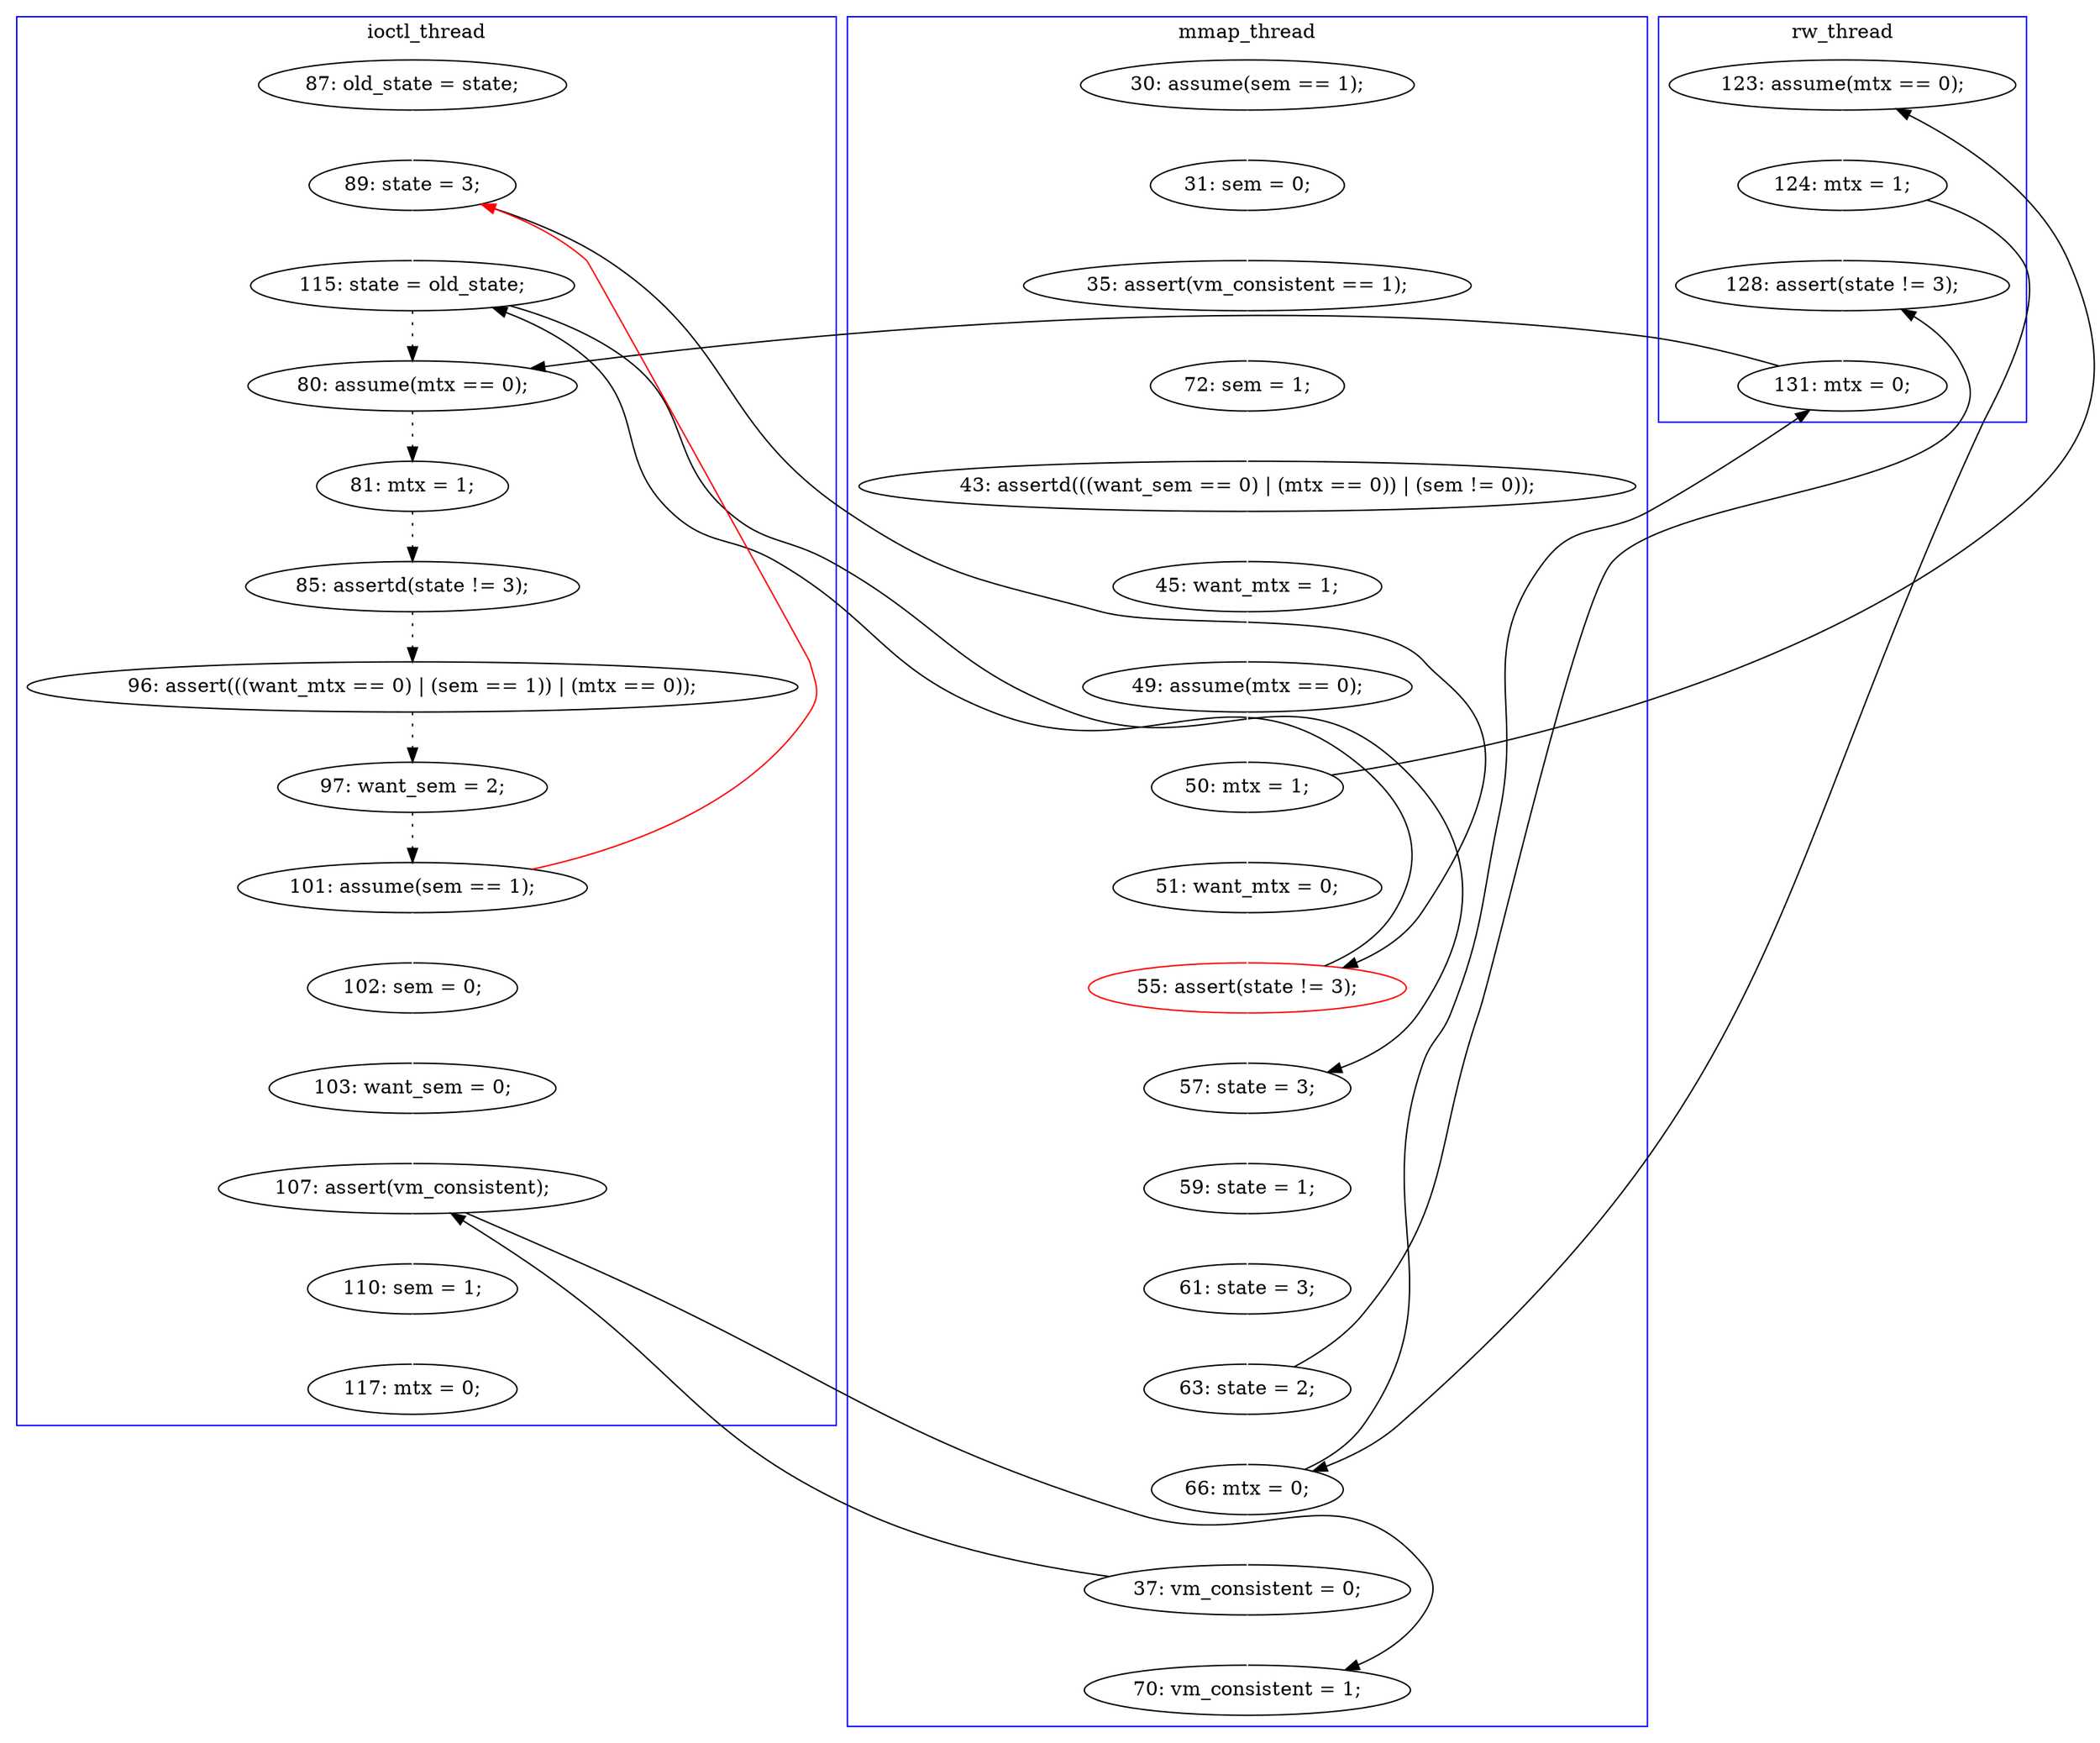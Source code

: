 digraph Counterexample {
	11 -> 12 [color = white, style = solid]
	35 -> 39 [color = black, style = solid, constraint = false]
	17 -> 18 [color = white, style = solid]
	26 -> 28 [color = white, style = solid]
	30 -> 34 [color = white, style = solid]
	45 -> 50 [color = white, style = solid]
	24 -> 26 [color = white, style = solid]
	28 -> 31 [color = white, style = solid]
	29 -> 30 [color = white, style = solid]
	23 -> 25 [color = white, style = solid]
	31 -> 32 [color = white, style = solid]
	34 -> 35 [color = white, style = solid]
	24 -> 25 [color = black, style = solid, constraint = false]
	13 -> 14 [color = white, style = solid]
	46 -> 47 [color = white, style = solid]
	12 -> 13 [color = white, style = solid]
	30 -> 33 [color = black, style = solid, constraint = false]
	33 -> 35 [color = black, style = solid, constraint = false]
	25 -> 26 [color = black, style = solid, constraint = false]
	45 -> 49 [color = black, style = solid, constraint = false]
	51 -> 55 [color = white, style = solid]
	17 -> 29 [color = black, style = solid, constraint = false]
	16 -> 17 [color = white, style = solid]
	25 -> 39 [color = black, style = dotted]
	46 -> 23 [color = red, style = solid, constraint = false]
	23 -> 24 [color = black, style = solid, constraint = false]
	22 -> 23 [color = white, style = solid]
	14 -> 15 [color = white, style = solid]
	49 -> 50 [color = black, style = solid, constraint = false]
	18 -> 24 [color = white, style = solid]
	33 -> 45 [color = white, style = solid]
	15 -> 16 [color = white, style = solid]
	32 -> 33 [color = white, style = solid]
	47 -> 48 [color = white, style = solid]
	43 -> 44 [color = black, style = dotted]
	48 -> 49 [color = white, style = solid]
	40 -> 41 [color = black, style = dotted]
	44 -> 46 [color = black, style = dotted]
	10 -> 11 [color = white, style = solid]
	49 -> 51 [color = white, style = solid]
	32 -> 34 [color = black, style = solid, constraint = false]
	41 -> 43 [color = black, style = dotted]
	39 -> 40 [color = black, style = dotted]
	subgraph cluster2 {
		label = ioctl_thread
		color = blue
		49  [label = "107: assert(vm_consistent);"]
		25  [label = "115: state = old_state;"]
		55  [label = "117: mtx = 0;"]
		41  [label = "85: assertd(state != 3);"]
		51  [label = "110: sem = 1;"]
		46  [label = "101: assume(sem == 1);"]
		48  [label = "103: want_sem = 0;"]
		22  [label = "87: old_state = state;"]
		43  [label = "96: assert(((want_mtx == 0) | (sem == 1)) | (mtx == 0));"]
		47  [label = "102: sem = 0;"]
		40  [label = "81: mtx = 1;"]
		23  [label = "89: state = 3;"]
		44  [label = "97: want_sem = 2;"]
		39  [label = "80: assume(mtx == 0);"]
	}
	subgraph cluster1 {
		label = mmap_thread
		color = blue
		31  [label = "61: state = 3;"]
		24  [label = "55: assert(state != 3);", color = red]
		45  [label = "37: vm_consistent = 0;"]
		14  [label = "43: assertd(((want_sem == 0) | (mtx == 0)) | (sem != 0));"]
		12  [label = "35: assert(vm_consistent == 1);"]
		17  [label = "50: mtx = 1;"]
		50  [label = "70: vm_consistent = 1;"]
		13  [label = "72: sem = 1;"]
		15  [label = "45: want_mtx = 1;"]
		32  [label = "63: state = 2;"]
		11  [label = "31: sem = 0;"]
		16  [label = "49: assume(mtx == 0);"]
		10  [label = "30: assume(sem == 1);"]
		26  [label = "57: state = 3;"]
		28  [label = "59: state = 1;"]
		18  [label = "51: want_mtx = 0;"]
		33  [label = "66: mtx = 0;"]
	}
	subgraph cluster3 {
		label = rw_thread
		color = blue
		30  [label = "124: mtx = 1;"]
		35  [label = "131: mtx = 0;"]
		34  [label = "128: assert(state != 3);"]
		29  [label = "123: assume(mtx == 0);"]
	}
}